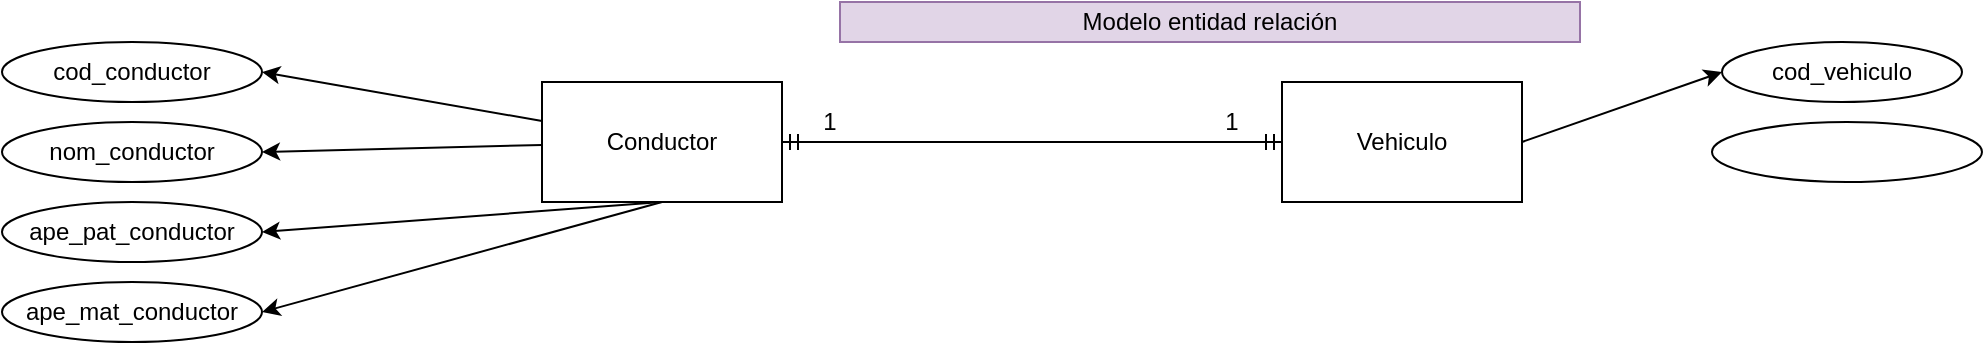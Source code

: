 <mxfile version="24.0.7" type="github">
  <diagram name="Página-1" id="b9NFpoV1CZ4YhKfukzlO">
    <mxGraphModel dx="1456" dy="334" grid="1" gridSize="10" guides="1" tooltips="1" connect="1" arrows="1" fold="1" page="1" pageScale="1" pageWidth="827" pageHeight="1169" math="0" shadow="0">
      <root>
        <mxCell id="0" />
        <mxCell id="1" parent="0" />
        <mxCell id="PruNrFCbxDB-gDmeqPjk-17" style="rounded=0;orthogonalLoop=1;jettySize=auto;html=1;exitX=0.5;exitY=1;exitDx=0;exitDy=0;entryX=1;entryY=0.5;entryDx=0;entryDy=0;" edge="1" parent="1" source="PruNrFCbxDB-gDmeqPjk-1" target="PruNrFCbxDB-gDmeqPjk-12">
          <mxGeometry relative="1" as="geometry">
            <mxPoint x="110" y="135" as="sourcePoint" />
            <mxPoint y="350" as="targetPoint" />
          </mxGeometry>
        </mxCell>
        <mxCell id="PruNrFCbxDB-gDmeqPjk-1" value="Conductor" style="rounded=0;whiteSpace=wrap;html=1;" vertex="1" parent="1">
          <mxGeometry x="80" y="60" width="120" height="60" as="geometry" />
        </mxCell>
        <mxCell id="PruNrFCbxDB-gDmeqPjk-25" style="rounded=0;orthogonalLoop=1;jettySize=auto;html=1;exitX=1;exitY=0.5;exitDx=0;exitDy=0;entryX=0;entryY=0.5;entryDx=0;entryDy=0;" edge="1" parent="1" source="PruNrFCbxDB-gDmeqPjk-2" target="PruNrFCbxDB-gDmeqPjk-23">
          <mxGeometry relative="1" as="geometry" />
        </mxCell>
        <mxCell id="PruNrFCbxDB-gDmeqPjk-2" value="Vehiculo" style="rounded=0;whiteSpace=wrap;html=1;" vertex="1" parent="1">
          <mxGeometry x="450" y="60" width="120" height="60" as="geometry" />
        </mxCell>
        <mxCell id="PruNrFCbxDB-gDmeqPjk-3" value="Modelo entidad relación" style="rounded=0;whiteSpace=wrap;html=1;fillColor=#e1d5e7;strokeColor=#9673a6;" vertex="1" parent="1">
          <mxGeometry x="229" y="20" width="370" height="20" as="geometry" />
        </mxCell>
        <mxCell id="PruNrFCbxDB-gDmeqPjk-5" value="" style="edgeStyle=entityRelationEdgeStyle;fontSize=12;html=1;endArrow=ERmandOne;startArrow=ERmandOne;rounded=0;exitX=1;exitY=0.5;exitDx=0;exitDy=0;entryX=0;entryY=0.5;entryDx=0;entryDy=0;" edge="1" parent="1" source="PruNrFCbxDB-gDmeqPjk-1" target="PruNrFCbxDB-gDmeqPjk-2">
          <mxGeometry width="100" height="100" relative="1" as="geometry">
            <mxPoint x="250" y="260" as="sourcePoint" />
            <mxPoint x="350" y="160" as="targetPoint" />
          </mxGeometry>
        </mxCell>
        <mxCell id="PruNrFCbxDB-gDmeqPjk-6" value="1" style="rounded=0;whiteSpace=wrap;html=1;strokeColor=none;fillColor=none;" vertex="1" parent="1">
          <mxGeometry x="219" y="70" width="10" height="20" as="geometry" />
        </mxCell>
        <mxCell id="PruNrFCbxDB-gDmeqPjk-7" value="1" style="rounded=0;whiteSpace=wrap;html=1;strokeColor=none;fillColor=none;" vertex="1" parent="1">
          <mxGeometry x="420" y="70" width="10" height="20" as="geometry" />
        </mxCell>
        <mxCell id="PruNrFCbxDB-gDmeqPjk-9" value="cod_conductor" style="ellipse;whiteSpace=wrap;html=1;" vertex="1" parent="1">
          <mxGeometry x="-190" y="40" width="130" height="30" as="geometry" />
        </mxCell>
        <mxCell id="PruNrFCbxDB-gDmeqPjk-10" value="nom_conductor" style="ellipse;whiteSpace=wrap;html=1;" vertex="1" parent="1">
          <mxGeometry x="-190" y="80" width="130" height="30" as="geometry" />
        </mxCell>
        <mxCell id="PruNrFCbxDB-gDmeqPjk-11" value="ape_pat_conductor" style="ellipse;whiteSpace=wrap;html=1;" vertex="1" parent="1">
          <mxGeometry x="-190" y="120" width="130" height="30" as="geometry" />
        </mxCell>
        <mxCell id="PruNrFCbxDB-gDmeqPjk-12" value="ape_mat_conductor" style="ellipse;whiteSpace=wrap;html=1;" vertex="1" parent="1">
          <mxGeometry x="-190" y="160" width="130" height="30" as="geometry" />
        </mxCell>
        <mxCell id="PruNrFCbxDB-gDmeqPjk-13" style="rounded=0;orthogonalLoop=1;jettySize=auto;html=1;entryX=1;entryY=0.5;entryDx=0;entryDy=0;" edge="1" parent="1" source="PruNrFCbxDB-gDmeqPjk-1" target="PruNrFCbxDB-gDmeqPjk-9">
          <mxGeometry relative="1" as="geometry" />
        </mxCell>
        <mxCell id="PruNrFCbxDB-gDmeqPjk-15" style="rounded=0;orthogonalLoop=1;jettySize=auto;html=1;entryX=1;entryY=0.5;entryDx=0;entryDy=0;" edge="1" parent="1" source="PruNrFCbxDB-gDmeqPjk-1" target="PruNrFCbxDB-gDmeqPjk-10">
          <mxGeometry relative="1" as="geometry" />
        </mxCell>
        <mxCell id="PruNrFCbxDB-gDmeqPjk-16" style="rounded=0;orthogonalLoop=1;jettySize=auto;html=1;exitX=0.5;exitY=1;exitDx=0;exitDy=0;entryX=1;entryY=0.5;entryDx=0;entryDy=0;" edge="1" parent="1" source="PruNrFCbxDB-gDmeqPjk-1" target="PruNrFCbxDB-gDmeqPjk-11">
          <mxGeometry relative="1" as="geometry" />
        </mxCell>
        <mxCell id="PruNrFCbxDB-gDmeqPjk-23" value="cod_vehiculo" style="ellipse;whiteSpace=wrap;html=1;" vertex="1" parent="1">
          <mxGeometry x="670" y="40" width="120" height="30" as="geometry" />
        </mxCell>
        <mxCell id="PruNrFCbxDB-gDmeqPjk-26" value="" style="ellipse;whiteSpace=wrap;html=1;" vertex="1" parent="1">
          <mxGeometry x="665" y="80" width="135" height="30" as="geometry" />
        </mxCell>
      </root>
    </mxGraphModel>
  </diagram>
</mxfile>
